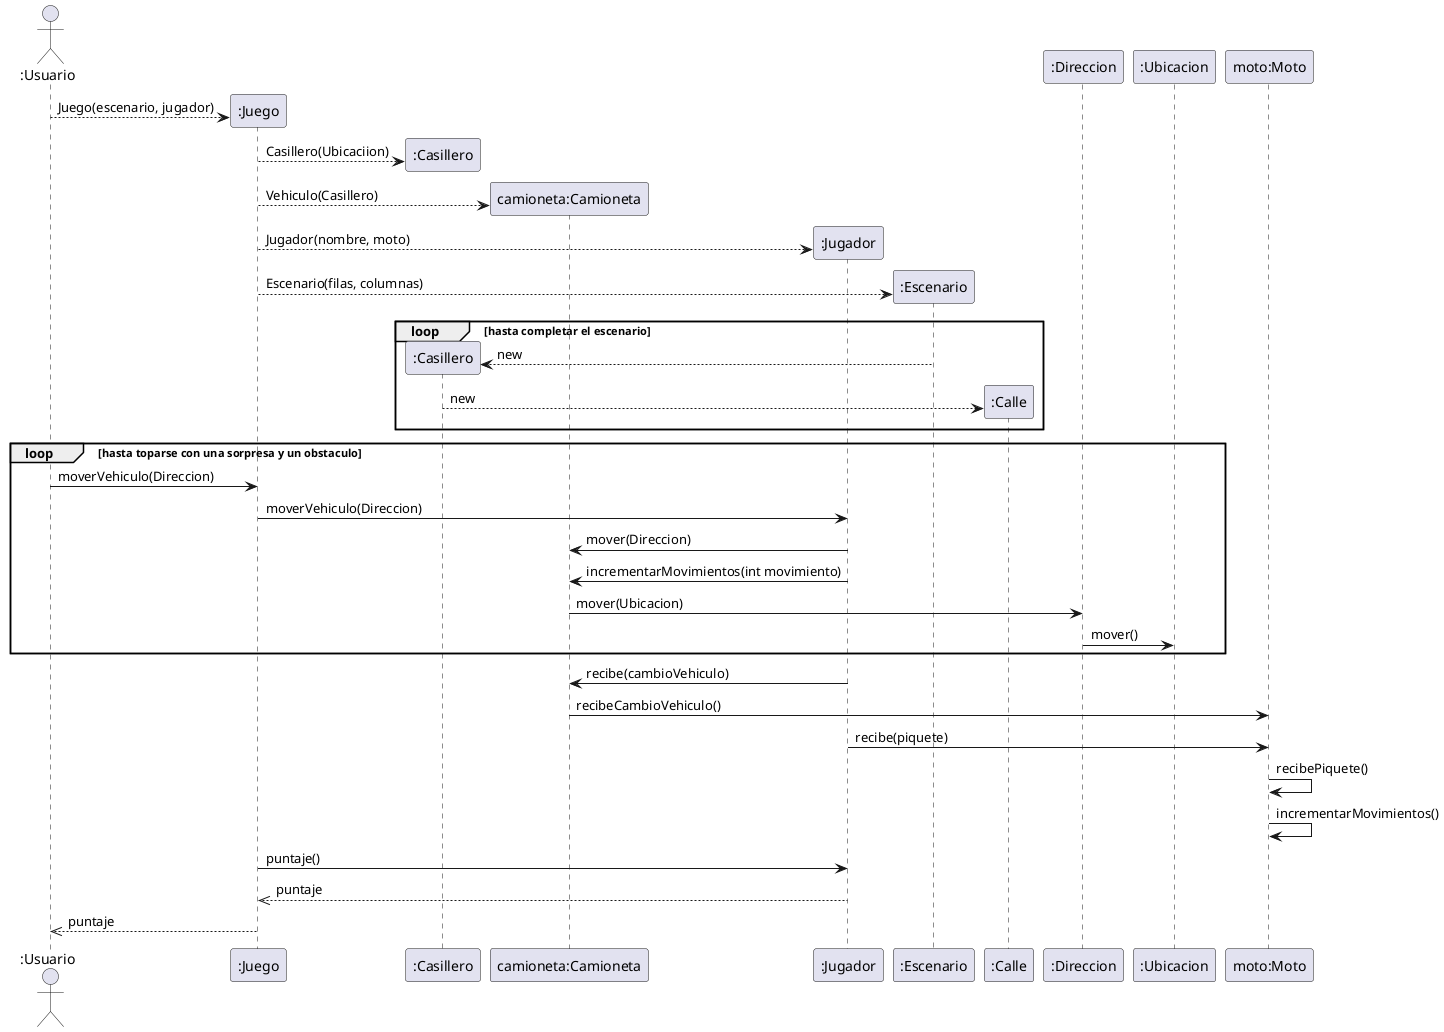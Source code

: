 @startuml
'https://plantuml.com/sequence-diagram
actor ":Usuario"
create ":Juego"
":Usuario" --> ":Juego" : Juego(escenario, jugador)

create ":Casillero"
":Juego" --> ":Casillero" : Casillero(Ubicaciion)

create "camioneta:Camioneta"
":Juego" --> "camioneta:Camioneta" : Vehiculo(Casillero)

create ":Jugador"
":Juego" --> ":Jugador" : Jugador(nombre, moto)

create ":Escenario"
":Juego" --> ":Escenario" : Escenario(filas, columnas)

loop hasta completar el escenario
create ":Casillero"
":Escenario" --> ":Casillero" : new

create ":Calle"
":Casillero" --> ":Calle" : new
end

loop hasta toparse con una sorpresa y un obstaculo
":Usuario" -> ":Juego" : moverVehiculo(Direccion)
":Juego" -> ":Jugador" : moverVehiculo(Direccion)

":Jugador" -> "camioneta:Camioneta" : mover(Direccion)
":Jugador" -> "camioneta:Camioneta" : incrementarMovimientos(int movimiento)

"camioneta:Camioneta" -> ":Direccion" : mover(Ubicacion)
":Direccion" -> ":Ubicacion" : mover()
end

":Jugador" -> "camioneta:Camioneta" : recibe(cambioVehiculo)
"camioneta:Camioneta" -> "moto:Moto" : recibeCambioVehiculo()

":Jugador" -> "moto:Moto" : recibe(piquete)
"moto:Moto" -> "moto:Moto" : recibePiquete()
"moto:Moto" -> "moto:Moto" : incrementarMovimientos()



":Juego" -> ":Jugador" : puntaje()
":Jugador" -->> ":Juego" : puntaje

":Juego" -->> ":Usuario" : puntaje
@enduml